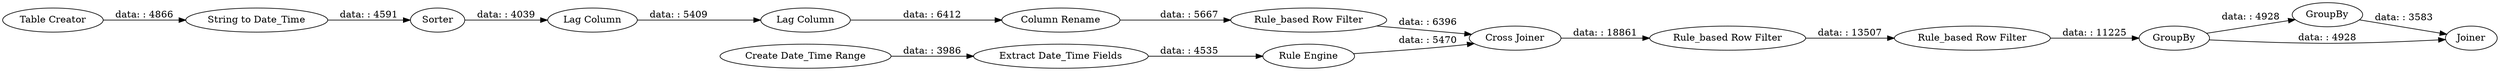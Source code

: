 digraph {
	"4349164260279894829_444" [label="Table Creator"]
	"4349164260279894829_462" [label="Rule_based Row Filter"]
	"4349164260279894829_447" [label="Lag Column"]
	"4349164260279894829_453" [label="Extract Date_Time Fields"]
	"4349164260279894829_459" [label="Column Rename"]
	"4349164260279894829_454" [label="Rule Engine"]
	"4349164260279894829_446" [label="Lag Column"]
	"4349164260279894829_451" [label="Create Date_Time Range"]
	"4349164260279894829_465" [label=GroupBy]
	"4349164260279894829_456" [label="Cross Joiner"]
	"4349164260279894829_445" [label="String to Date_Time"]
	"4349164260279894829_450" [label=Sorter]
	"4349164260279894829_463" [label="Rule_based Row Filter"]
	"4349164260279894829_460" [label="Rule_based Row Filter"]
	"4349164260279894829_466" [label=Joiner]
	"4349164260279894829_458" [label=GroupBy]
	"4349164260279894829_463" -> "4349164260279894829_458" [label="data: : 11225"]
	"4349164260279894829_446" -> "4349164260279894829_447" [label="data: : 5409"]
	"4349164260279894829_465" -> "4349164260279894829_466" [label="data: : 3583"]
	"4349164260279894829_450" -> "4349164260279894829_446" [label="data: : 4039"]
	"4349164260279894829_445" -> "4349164260279894829_450" [label="data: : 4591"]
	"4349164260279894829_444" -> "4349164260279894829_445" [label="data: : 4866"]
	"4349164260279894829_459" -> "4349164260279894829_460" [label="data: : 5667"]
	"4349164260279894829_453" -> "4349164260279894829_454" [label="data: : 4535"]
	"4349164260279894829_447" -> "4349164260279894829_459" [label="data: : 6412"]
	"4349164260279894829_458" -> "4349164260279894829_466" [label="data: : 4928"]
	"4349164260279894829_460" -> "4349164260279894829_456" [label="data: : 6396"]
	"4349164260279894829_456" -> "4349164260279894829_462" [label="data: : 18861"]
	"4349164260279894829_454" -> "4349164260279894829_456" [label="data: : 5470"]
	"4349164260279894829_451" -> "4349164260279894829_453" [label="data: : 3986"]
	"4349164260279894829_458" -> "4349164260279894829_465" [label="data: : 4928"]
	"4349164260279894829_462" -> "4349164260279894829_463" [label="data: : 13507"]
	rankdir=LR
}
